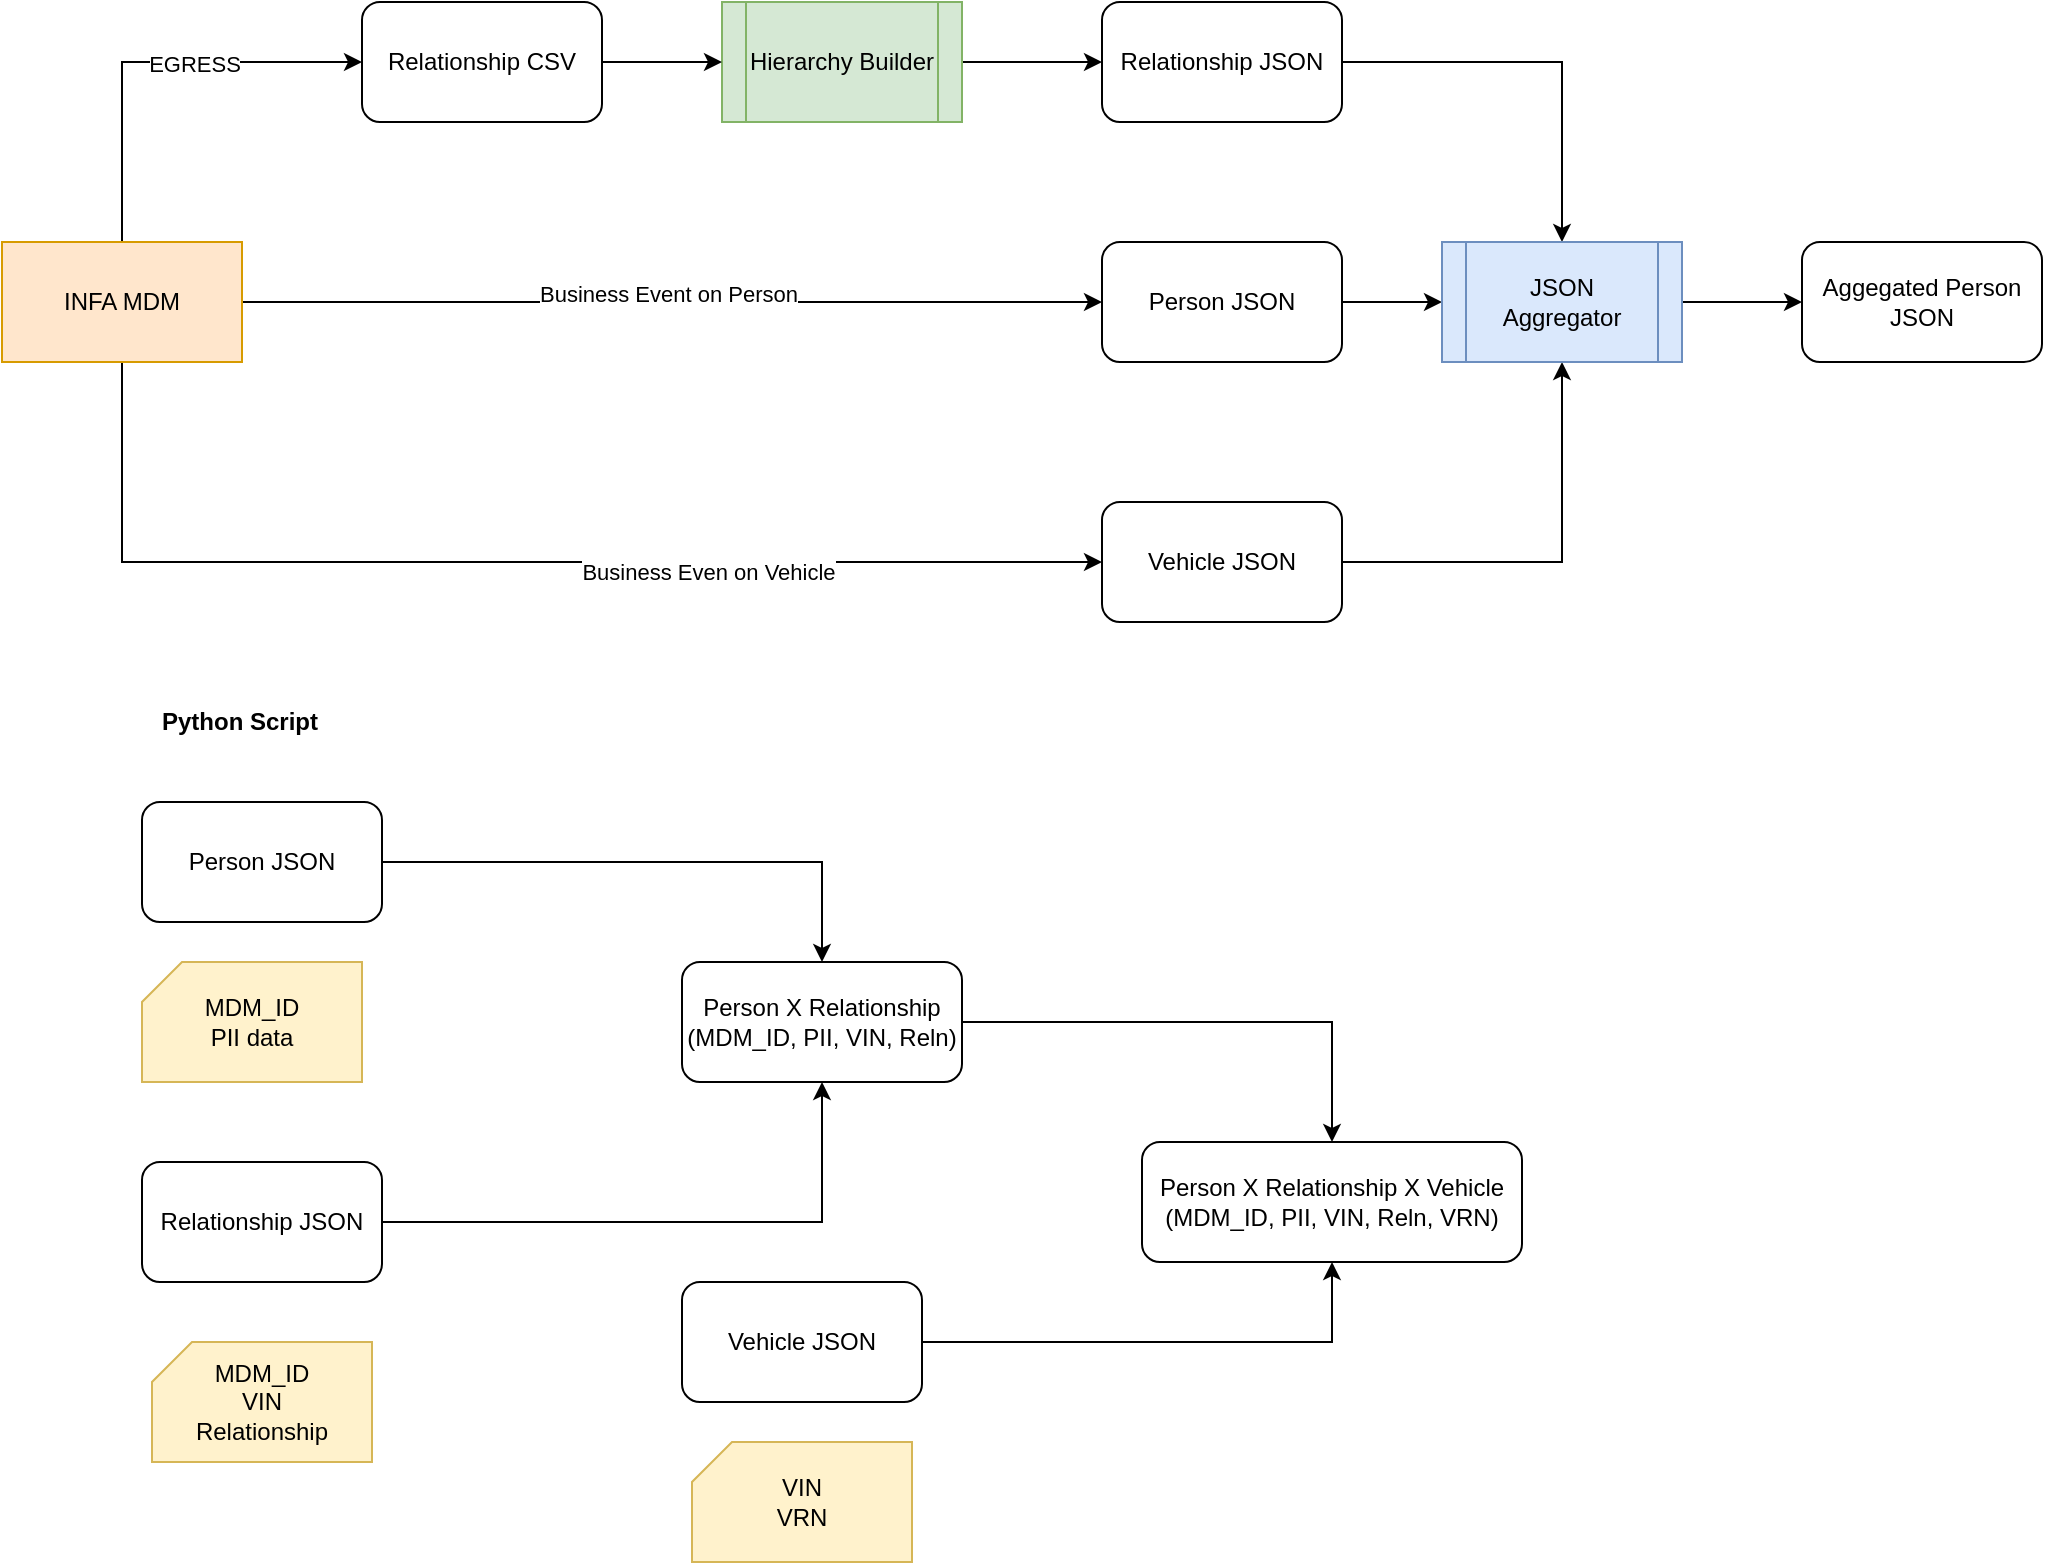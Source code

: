 <mxfile version="21.6.8" type="github">
  <diagram name="Page-1" id="PaBjt94Lh7cRk2becHOn">
    <mxGraphModel dx="1434" dy="790" grid="1" gridSize="10" guides="1" tooltips="1" connect="1" arrows="1" fold="1" page="1" pageScale="1" pageWidth="1100" pageHeight="850" math="0" shadow="0">
      <root>
        <mxCell id="0" />
        <mxCell id="1" parent="0" />
        <mxCell id="01CJnqOQS5fo9CUpsCUU-17" style="edgeStyle=orthogonalEdgeStyle;rounded=0;orthogonalLoop=1;jettySize=auto;html=1;" edge="1" parent="1" source="01CJnqOQS5fo9CUpsCUU-1" target="01CJnqOQS5fo9CUpsCUU-15">
          <mxGeometry relative="1" as="geometry" />
        </mxCell>
        <mxCell id="01CJnqOQS5fo9CUpsCUU-1" value="Person JSON" style="rounded=1;whiteSpace=wrap;html=1;" vertex="1" parent="1">
          <mxGeometry x="600" y="170" width="120" height="60" as="geometry" />
        </mxCell>
        <mxCell id="01CJnqOQS5fo9CUpsCUU-3" style="edgeStyle=orthogonalEdgeStyle;rounded=0;orthogonalLoop=1;jettySize=auto;html=1;" edge="1" parent="1" source="01CJnqOQS5fo9CUpsCUU-2" target="01CJnqOQS5fo9CUpsCUU-1">
          <mxGeometry relative="1" as="geometry" />
        </mxCell>
        <mxCell id="01CJnqOQS5fo9CUpsCUU-4" value="Business Event on Person" style="edgeLabel;html=1;align=center;verticalAlign=middle;resizable=0;points=[];" vertex="1" connectable="0" parent="01CJnqOQS5fo9CUpsCUU-3">
          <mxGeometry x="-0.011" y="4" relative="1" as="geometry">
            <mxPoint as="offset" />
          </mxGeometry>
        </mxCell>
        <mxCell id="01CJnqOQS5fo9CUpsCUU-6" style="edgeStyle=orthogonalEdgeStyle;rounded=0;orthogonalLoop=1;jettySize=auto;html=1;entryX=0;entryY=0.5;entryDx=0;entryDy=0;" edge="1" parent="1" source="01CJnqOQS5fo9CUpsCUU-2" target="01CJnqOQS5fo9CUpsCUU-5">
          <mxGeometry relative="1" as="geometry">
            <Array as="points">
              <mxPoint x="110" y="330" />
            </Array>
          </mxGeometry>
        </mxCell>
        <mxCell id="01CJnqOQS5fo9CUpsCUU-7" value="Business Even on Vehicle" style="edgeLabel;html=1;align=center;verticalAlign=middle;resizable=0;points=[];" vertex="1" connectable="0" parent="01CJnqOQS5fo9CUpsCUU-6">
          <mxGeometry x="0.333" y="-5" relative="1" as="geometry">
            <mxPoint as="offset" />
          </mxGeometry>
        </mxCell>
        <mxCell id="01CJnqOQS5fo9CUpsCUU-12" style="edgeStyle=orthogonalEdgeStyle;rounded=0;orthogonalLoop=1;jettySize=auto;html=1;entryX=0;entryY=0.5;entryDx=0;entryDy=0;" edge="1" parent="1" source="01CJnqOQS5fo9CUpsCUU-2" target="01CJnqOQS5fo9CUpsCUU-11">
          <mxGeometry relative="1" as="geometry">
            <Array as="points">
              <mxPoint x="110" y="80" />
            </Array>
          </mxGeometry>
        </mxCell>
        <mxCell id="01CJnqOQS5fo9CUpsCUU-13" value="EGRESS" style="edgeLabel;html=1;align=center;verticalAlign=middle;resizable=0;points=[];" vertex="1" connectable="0" parent="01CJnqOQS5fo9CUpsCUU-12">
          <mxGeometry x="0.2" y="-1" relative="1" as="geometry">
            <mxPoint as="offset" />
          </mxGeometry>
        </mxCell>
        <mxCell id="01CJnqOQS5fo9CUpsCUU-2" value="INFA MDM" style="rounded=0;whiteSpace=wrap;html=1;fillColor=#ffe6cc;strokeColor=#d79b00;" vertex="1" parent="1">
          <mxGeometry x="50" y="170" width="120" height="60" as="geometry" />
        </mxCell>
        <mxCell id="01CJnqOQS5fo9CUpsCUU-18" style="edgeStyle=orthogonalEdgeStyle;rounded=0;orthogonalLoop=1;jettySize=auto;html=1;entryX=0.5;entryY=1;entryDx=0;entryDy=0;" edge="1" parent="1" source="01CJnqOQS5fo9CUpsCUU-5" target="01CJnqOQS5fo9CUpsCUU-15">
          <mxGeometry relative="1" as="geometry" />
        </mxCell>
        <mxCell id="01CJnqOQS5fo9CUpsCUU-5" value="Vehicle JSON" style="rounded=1;whiteSpace=wrap;html=1;" vertex="1" parent="1">
          <mxGeometry x="600" y="300" width="120" height="60" as="geometry" />
        </mxCell>
        <mxCell id="01CJnqOQS5fo9CUpsCUU-16" style="edgeStyle=orthogonalEdgeStyle;rounded=0;orthogonalLoop=1;jettySize=auto;html=1;" edge="1" parent="1" source="01CJnqOQS5fo9CUpsCUU-8" target="01CJnqOQS5fo9CUpsCUU-15">
          <mxGeometry relative="1" as="geometry" />
        </mxCell>
        <mxCell id="01CJnqOQS5fo9CUpsCUU-8" value="Relationship JSON" style="rounded=1;whiteSpace=wrap;html=1;" vertex="1" parent="1">
          <mxGeometry x="600" y="50" width="120" height="60" as="geometry" />
        </mxCell>
        <mxCell id="01CJnqOQS5fo9CUpsCUU-10" style="edgeStyle=orthogonalEdgeStyle;rounded=0;orthogonalLoop=1;jettySize=auto;html=1;" edge="1" parent="1" source="01CJnqOQS5fo9CUpsCUU-9" target="01CJnqOQS5fo9CUpsCUU-8">
          <mxGeometry relative="1" as="geometry" />
        </mxCell>
        <mxCell id="01CJnqOQS5fo9CUpsCUU-9" value="Hierarchy Builder" style="shape=process;whiteSpace=wrap;html=1;backgroundOutline=1;fillColor=#d5e8d4;strokeColor=#82b366;" vertex="1" parent="1">
          <mxGeometry x="410" y="50" width="120" height="60" as="geometry" />
        </mxCell>
        <mxCell id="01CJnqOQS5fo9CUpsCUU-14" style="edgeStyle=orthogonalEdgeStyle;rounded=0;orthogonalLoop=1;jettySize=auto;html=1;" edge="1" parent="1" source="01CJnqOQS5fo9CUpsCUU-11" target="01CJnqOQS5fo9CUpsCUU-9">
          <mxGeometry relative="1" as="geometry" />
        </mxCell>
        <mxCell id="01CJnqOQS5fo9CUpsCUU-11" value="Relationship CSV" style="rounded=1;whiteSpace=wrap;html=1;" vertex="1" parent="1">
          <mxGeometry x="230" y="50" width="120" height="60" as="geometry" />
        </mxCell>
        <mxCell id="01CJnqOQS5fo9CUpsCUU-20" style="edgeStyle=orthogonalEdgeStyle;rounded=0;orthogonalLoop=1;jettySize=auto;html=1;" edge="1" parent="1" source="01CJnqOQS5fo9CUpsCUU-15" target="01CJnqOQS5fo9CUpsCUU-19">
          <mxGeometry relative="1" as="geometry" />
        </mxCell>
        <mxCell id="01CJnqOQS5fo9CUpsCUU-15" value="JSON Aggregator" style="shape=process;whiteSpace=wrap;html=1;backgroundOutline=1;fillColor=#dae8fc;strokeColor=#6c8ebf;" vertex="1" parent="1">
          <mxGeometry x="770" y="170" width="120" height="60" as="geometry" />
        </mxCell>
        <mxCell id="01CJnqOQS5fo9CUpsCUU-19" value="Aggegated Person JSON" style="rounded=1;whiteSpace=wrap;html=1;" vertex="1" parent="1">
          <mxGeometry x="950" y="170" width="120" height="60" as="geometry" />
        </mxCell>
        <mxCell id="01CJnqOQS5fo9CUpsCUU-28" style="edgeStyle=orthogonalEdgeStyle;rounded=0;orthogonalLoop=1;jettySize=auto;html=1;" edge="1" parent="1" source="01CJnqOQS5fo9CUpsCUU-21" target="01CJnqOQS5fo9CUpsCUU-27">
          <mxGeometry relative="1" as="geometry" />
        </mxCell>
        <mxCell id="01CJnqOQS5fo9CUpsCUU-21" value="Person JSON" style="rounded=1;whiteSpace=wrap;html=1;" vertex="1" parent="1">
          <mxGeometry x="120" y="450" width="120" height="60" as="geometry" />
        </mxCell>
        <mxCell id="01CJnqOQS5fo9CUpsCUU-22" value="MDM_ID&lt;br&gt;PII data" style="shape=card;whiteSpace=wrap;html=1;fillColor=#fff2cc;strokeColor=#d6b656;size=20;" vertex="1" parent="1">
          <mxGeometry x="120" y="530" width="110" height="60" as="geometry" />
        </mxCell>
        <mxCell id="01CJnqOQS5fo9CUpsCUU-32" style="edgeStyle=orthogonalEdgeStyle;rounded=0;orthogonalLoop=1;jettySize=auto;html=1;entryX=0.5;entryY=1;entryDx=0;entryDy=0;" edge="1" parent="1" source="01CJnqOQS5fo9CUpsCUU-23" target="01CJnqOQS5fo9CUpsCUU-30">
          <mxGeometry relative="1" as="geometry" />
        </mxCell>
        <mxCell id="01CJnqOQS5fo9CUpsCUU-23" value="Vehicle JSON" style="rounded=1;whiteSpace=wrap;html=1;" vertex="1" parent="1">
          <mxGeometry x="390" y="690" width="120" height="60" as="geometry" />
        </mxCell>
        <mxCell id="01CJnqOQS5fo9CUpsCUU-29" style="edgeStyle=orthogonalEdgeStyle;rounded=0;orthogonalLoop=1;jettySize=auto;html=1;" edge="1" parent="1" source="01CJnqOQS5fo9CUpsCUU-25" target="01CJnqOQS5fo9CUpsCUU-27">
          <mxGeometry relative="1" as="geometry" />
        </mxCell>
        <mxCell id="01CJnqOQS5fo9CUpsCUU-25" value="Relationship JSON" style="rounded=1;whiteSpace=wrap;html=1;" vertex="1" parent="1">
          <mxGeometry x="120" y="630" width="120" height="60" as="geometry" />
        </mxCell>
        <mxCell id="01CJnqOQS5fo9CUpsCUU-26" value="MDM_ID&lt;br&gt;VIN&lt;br&gt;Relationship" style="shape=card;whiteSpace=wrap;html=1;fillColor=#fff2cc;strokeColor=#d6b656;size=20;" vertex="1" parent="1">
          <mxGeometry x="125" y="720" width="110" height="60" as="geometry" />
        </mxCell>
        <mxCell id="01CJnqOQS5fo9CUpsCUU-31" style="edgeStyle=orthogonalEdgeStyle;rounded=0;orthogonalLoop=1;jettySize=auto;html=1;" edge="1" parent="1" source="01CJnqOQS5fo9CUpsCUU-27" target="01CJnqOQS5fo9CUpsCUU-30">
          <mxGeometry relative="1" as="geometry" />
        </mxCell>
        <mxCell id="01CJnqOQS5fo9CUpsCUU-27" value="Person X Relationship&lt;br&gt;(MDM_ID, PII, VIN, Reln)" style="rounded=1;whiteSpace=wrap;html=1;" vertex="1" parent="1">
          <mxGeometry x="390" y="530" width="140" height="60" as="geometry" />
        </mxCell>
        <mxCell id="01CJnqOQS5fo9CUpsCUU-30" value="Person X Relationship X Vehicle&lt;br&gt;(MDM_ID, PII, VIN, Reln,&amp;nbsp;VRN)" style="rounded=1;whiteSpace=wrap;html=1;" vertex="1" parent="1">
          <mxGeometry x="620" y="620" width="190" height="60" as="geometry" />
        </mxCell>
        <mxCell id="01CJnqOQS5fo9CUpsCUU-33" value="VIN&lt;br&gt;VRN" style="shape=card;whiteSpace=wrap;html=1;fillColor=#fff2cc;strokeColor=#d6b656;size=20;" vertex="1" parent="1">
          <mxGeometry x="395" y="770" width="110" height="60" as="geometry" />
        </mxCell>
        <mxCell id="01CJnqOQS5fo9CUpsCUU-34" value="Python Script" style="text;html=1;strokeColor=none;fillColor=none;align=center;verticalAlign=middle;whiteSpace=wrap;rounded=0;fontStyle=1" vertex="1" parent="1">
          <mxGeometry x="118" y="395" width="102" height="30" as="geometry" />
        </mxCell>
      </root>
    </mxGraphModel>
  </diagram>
</mxfile>
